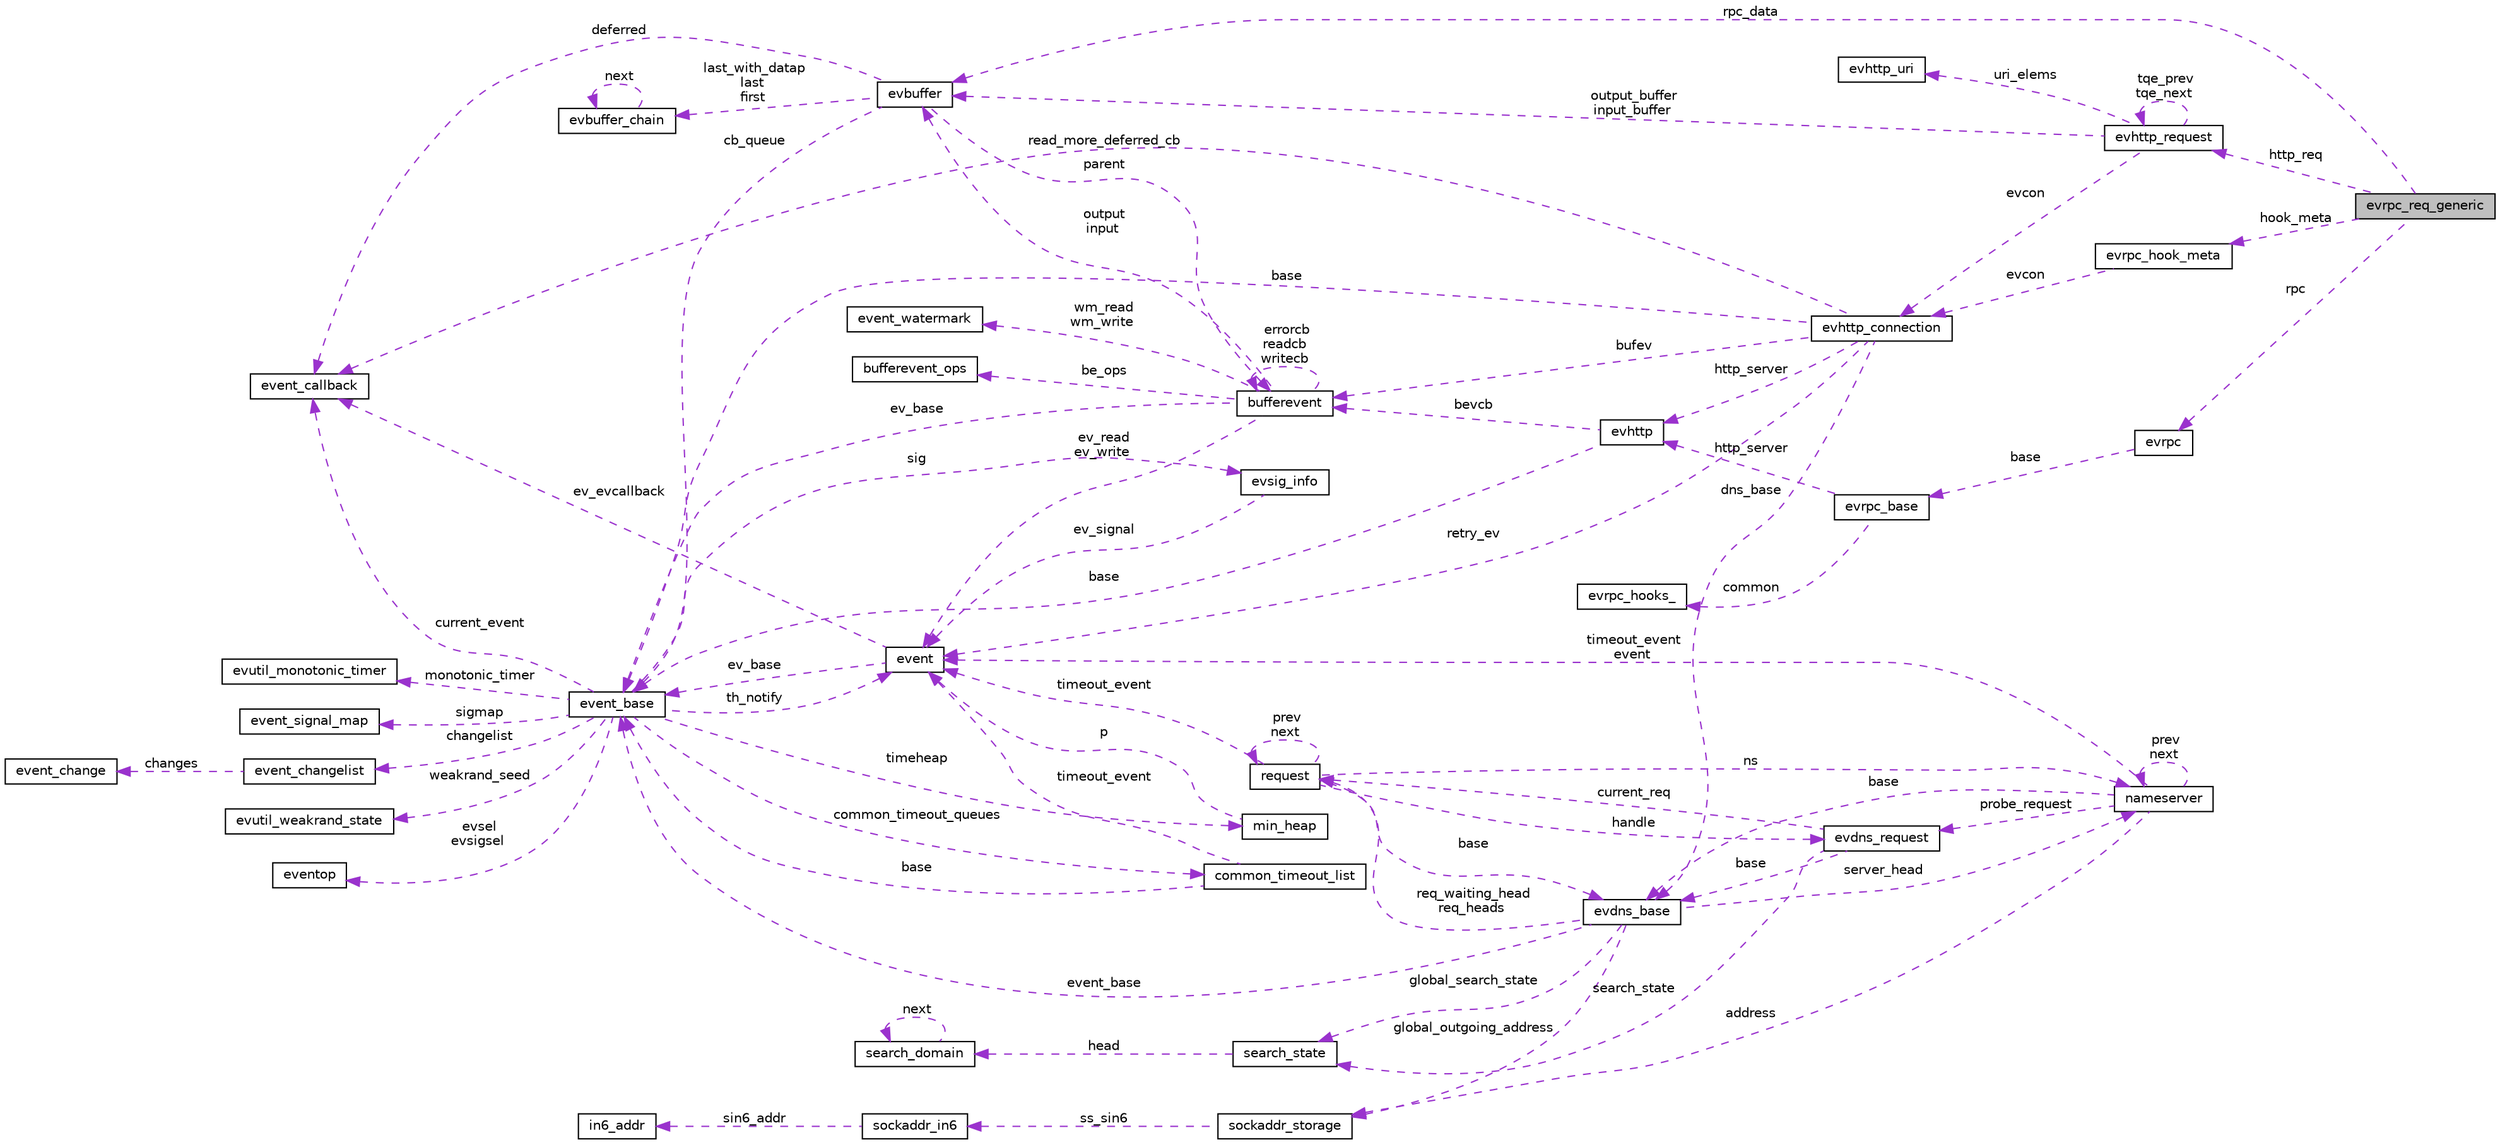 digraph "evrpc_req_generic"
{
 // LATEX_PDF_SIZE
  edge [fontname="Helvetica",fontsize="10",labelfontname="Helvetica",labelfontsize="10"];
  node [fontname="Helvetica",fontsize="10",shape=record];
  rankdir="LR";
  Node1 [label="evrpc_req_generic",height=0.2,width=0.4,color="black", fillcolor="grey75", style="filled", fontcolor="black",tooltip=" "];
  Node2 -> Node1 [dir="back",color="darkorchid3",fontsize="10",style="dashed",label=" rpc_data" ,fontname="Helvetica"];
  Node2 [label="evbuffer",height=0.2,width=0.4,color="black", fillcolor="white", style="filled",URL="$structevbuffer.html",tooltip=" "];
  Node3 -> Node2 [dir="back",color="darkorchid3",fontsize="10",style="dashed",label=" deferred" ,fontname="Helvetica"];
  Node3 [label="event_callback",height=0.2,width=0.4,color="black", fillcolor="white", style="filled",URL="$structevent__callback.html",tooltip=" "];
  Node4 -> Node2 [dir="back",color="darkorchid3",fontsize="10",style="dashed",label=" last_with_datap\nlast\nfirst" ,fontname="Helvetica"];
  Node4 [label="evbuffer_chain",height=0.2,width=0.4,color="black", fillcolor="white", style="filled",URL="$structevbuffer__chain.html",tooltip=" "];
  Node4 -> Node4 [dir="back",color="darkorchid3",fontsize="10",style="dashed",label=" next" ,fontname="Helvetica"];
  Node5 -> Node2 [dir="back",color="darkorchid3",fontsize="10",style="dashed",label=" cb_queue" ,fontname="Helvetica"];
  Node5 [label="event_base",height=0.2,width=0.4,color="black", fillcolor="white", style="filled",URL="$structevent__base.html",tooltip=" "];
  Node6 -> Node5 [dir="back",color="darkorchid3",fontsize="10",style="dashed",label=" evsel\nevsigsel" ,fontname="Helvetica"];
  Node6 [label="eventop",height=0.2,width=0.4,color="black", fillcolor="white", style="filled",URL="$structeventop.html",tooltip=" "];
  Node7 -> Node5 [dir="back",color="darkorchid3",fontsize="10",style="dashed",label=" sig" ,fontname="Helvetica"];
  Node7 [label="evsig_info",height=0.2,width=0.4,color="black", fillcolor="white", style="filled",URL="$structevsig__info.html",tooltip=" "];
  Node8 -> Node7 [dir="back",color="darkorchid3",fontsize="10",style="dashed",label=" ev_signal" ,fontname="Helvetica"];
  Node8 [label="event",height=0.2,width=0.4,color="black", fillcolor="white", style="filled",URL="$structevent.html",tooltip=" "];
  Node3 -> Node8 [dir="back",color="darkorchid3",fontsize="10",style="dashed",label=" ev_evcallback" ,fontname="Helvetica"];
  Node5 -> Node8 [dir="back",color="darkorchid3",fontsize="10",style="dashed",label=" ev_base" ,fontname="Helvetica"];
  Node9 -> Node5 [dir="back",color="darkorchid3",fontsize="10",style="dashed",label=" timeheap" ,fontname="Helvetica"];
  Node9 [label="min_heap",height=0.2,width=0.4,color="black", fillcolor="white", style="filled",URL="$structmin__heap.html",tooltip=" "];
  Node8 -> Node9 [dir="back",color="darkorchid3",fontsize="10",style="dashed",label=" p" ,fontname="Helvetica"];
  Node8 -> Node5 [dir="back",color="darkorchid3",fontsize="10",style="dashed",label=" th_notify" ,fontname="Helvetica"];
  Node3 -> Node5 [dir="back",color="darkorchid3",fontsize="10",style="dashed",label=" current_event" ,fontname="Helvetica"];
  Node10 -> Node5 [dir="back",color="darkorchid3",fontsize="10",style="dashed",label=" common_timeout_queues" ,fontname="Helvetica"];
  Node10 [label="common_timeout_list",height=0.2,width=0.4,color="black", fillcolor="white", style="filled",URL="$structcommon__timeout__list.html",tooltip=" "];
  Node8 -> Node10 [dir="back",color="darkorchid3",fontsize="10",style="dashed",label=" timeout_event" ,fontname="Helvetica"];
  Node5 -> Node10 [dir="back",color="darkorchid3",fontsize="10",style="dashed",label=" base" ,fontname="Helvetica"];
  Node11 -> Node5 [dir="back",color="darkorchid3",fontsize="10",style="dashed",label=" monotonic_timer" ,fontname="Helvetica"];
  Node11 [label="evutil_monotonic_timer",height=0.2,width=0.4,color="black", fillcolor="white", style="filled",URL="$structevutil__monotonic__timer.html",tooltip=" "];
  Node12 -> Node5 [dir="back",color="darkorchid3",fontsize="10",style="dashed",label=" sigmap" ,fontname="Helvetica"];
  Node12 [label="event_signal_map",height=0.2,width=0.4,color="black", fillcolor="white", style="filled",URL="$structevent__signal__map.html",tooltip=" "];
  Node13 -> Node5 [dir="back",color="darkorchid3",fontsize="10",style="dashed",label=" changelist" ,fontname="Helvetica"];
  Node13 [label="event_changelist",height=0.2,width=0.4,color="black", fillcolor="white", style="filled",URL="$structevent__changelist.html",tooltip=" "];
  Node14 -> Node13 [dir="back",color="darkorchid3",fontsize="10",style="dashed",label=" changes" ,fontname="Helvetica"];
  Node14 [label="event_change",height=0.2,width=0.4,color="black", fillcolor="white", style="filled",URL="$structevent__change.html",tooltip=" "];
  Node15 -> Node5 [dir="back",color="darkorchid3",fontsize="10",style="dashed",label=" weakrand_seed" ,fontname="Helvetica"];
  Node15 [label="evutil_weakrand_state",height=0.2,width=0.4,color="black", fillcolor="white", style="filled",URL="$structevutil__weakrand__state.html",tooltip=" "];
  Node16 -> Node2 [dir="back",color="darkorchid3",fontsize="10",style="dashed",label=" parent" ,fontname="Helvetica"];
  Node16 [label="bufferevent",height=0.2,width=0.4,color="black", fillcolor="white", style="filled",URL="$structbufferevent.html",tooltip=" "];
  Node17 -> Node16 [dir="back",color="darkorchid3",fontsize="10",style="dashed",label=" wm_read\nwm_write" ,fontname="Helvetica"];
  Node17 [label="event_watermark",height=0.2,width=0.4,color="black", fillcolor="white", style="filled",URL="$structevent__watermark.html",tooltip=" "];
  Node8 -> Node16 [dir="back",color="darkorchid3",fontsize="10",style="dashed",label=" ev_read\nev_write" ,fontname="Helvetica"];
  Node2 -> Node16 [dir="back",color="darkorchid3",fontsize="10",style="dashed",label=" output\ninput" ,fontname="Helvetica"];
  Node5 -> Node16 [dir="back",color="darkorchid3",fontsize="10",style="dashed",label=" ev_base" ,fontname="Helvetica"];
  Node16 -> Node16 [dir="back",color="darkorchid3",fontsize="10",style="dashed",label=" errorcb\nreadcb\nwritecb" ,fontname="Helvetica"];
  Node18 -> Node16 [dir="back",color="darkorchid3",fontsize="10",style="dashed",label=" be_ops" ,fontname="Helvetica"];
  Node18 [label="bufferevent_ops",height=0.2,width=0.4,color="black", fillcolor="white", style="filled",URL="$structbufferevent__ops.html",tooltip=" "];
  Node19 -> Node1 [dir="back",color="darkorchid3",fontsize="10",style="dashed",label=" hook_meta" ,fontname="Helvetica"];
  Node19 [label="evrpc_hook_meta",height=0.2,width=0.4,color="black", fillcolor="white", style="filled",URL="$structevrpc__hook__meta.html",tooltip=" "];
  Node20 -> Node19 [dir="back",color="darkorchid3",fontsize="10",style="dashed",label=" evcon" ,fontname="Helvetica"];
  Node20 [label="evhttp_connection",height=0.2,width=0.4,color="black", fillcolor="white", style="filled",URL="$structevhttp__connection.html",tooltip=" "];
  Node21 -> Node20 [dir="back",color="darkorchid3",fontsize="10",style="dashed",label=" dns_base" ,fontname="Helvetica"];
  Node21 [label="evdns_base",height=0.2,width=0.4,color="black", fillcolor="white", style="filled",URL="$structevdns__base.html",tooltip=" "];
  Node22 -> Node21 [dir="back",color="darkorchid3",fontsize="10",style="dashed",label=" global_outgoing_address" ,fontname="Helvetica"];
  Node22 [label="sockaddr_storage",height=0.2,width=0.4,color="black", fillcolor="white", style="filled",URL="$structsockaddr__storage.html",tooltip=" "];
  Node23 -> Node22 [dir="back",color="darkorchid3",fontsize="10",style="dashed",label=" ss_sin6" ,fontname="Helvetica"];
  Node23 [label="sockaddr_in6",height=0.2,width=0.4,color="black", fillcolor="white", style="filled",URL="$structsockaddr__in6.html",tooltip=" "];
  Node24 -> Node23 [dir="back",color="darkorchid3",fontsize="10",style="dashed",label=" sin6_addr" ,fontname="Helvetica"];
  Node24 [label="in6_addr",height=0.2,width=0.4,color="black", fillcolor="white", style="filled",URL="$structin6__addr.html",tooltip=" "];
  Node25 -> Node21 [dir="back",color="darkorchid3",fontsize="10",style="dashed",label=" server_head" ,fontname="Helvetica"];
  Node25 [label="nameserver",height=0.2,width=0.4,color="black", fillcolor="white", style="filled",URL="$structnameserver.html",tooltip=" "];
  Node21 -> Node25 [dir="back",color="darkorchid3",fontsize="10",style="dashed",label=" base" ,fontname="Helvetica"];
  Node8 -> Node25 [dir="back",color="darkorchid3",fontsize="10",style="dashed",label=" timeout_event\nevent" ,fontname="Helvetica"];
  Node22 -> Node25 [dir="back",color="darkorchid3",fontsize="10",style="dashed",label=" address" ,fontname="Helvetica"];
  Node26 -> Node25 [dir="back",color="darkorchid3",fontsize="10",style="dashed",label=" probe_request" ,fontname="Helvetica"];
  Node26 [label="evdns_request",height=0.2,width=0.4,color="black", fillcolor="white", style="filled",URL="$structevdns__request.html",tooltip=" "];
  Node21 -> Node26 [dir="back",color="darkorchid3",fontsize="10",style="dashed",label=" base" ,fontname="Helvetica"];
  Node27 -> Node26 [dir="back",color="darkorchid3",fontsize="10",style="dashed",label=" current_req" ,fontname="Helvetica"];
  Node27 [label="request",height=0.2,width=0.4,color="black", fillcolor="white", style="filled",URL="$structrequest.html",tooltip=" "];
  Node21 -> Node27 [dir="back",color="darkorchid3",fontsize="10",style="dashed",label=" base" ,fontname="Helvetica"];
  Node8 -> Node27 [dir="back",color="darkorchid3",fontsize="10",style="dashed",label=" timeout_event" ,fontname="Helvetica"];
  Node26 -> Node27 [dir="back",color="darkorchid3",fontsize="10",style="dashed",label=" handle" ,fontname="Helvetica"];
  Node25 -> Node27 [dir="back",color="darkorchid3",fontsize="10",style="dashed",label=" ns" ,fontname="Helvetica"];
  Node27 -> Node27 [dir="back",color="darkorchid3",fontsize="10",style="dashed",label=" prev\nnext" ,fontname="Helvetica"];
  Node28 -> Node26 [dir="back",color="darkorchid3",fontsize="10",style="dashed",label=" search_state" ,fontname="Helvetica"];
  Node28 [label="search_state",height=0.2,width=0.4,color="black", fillcolor="white", style="filled",URL="$structsearch__state.html",tooltip=" "];
  Node29 -> Node28 [dir="back",color="darkorchid3",fontsize="10",style="dashed",label=" head" ,fontname="Helvetica"];
  Node29 [label="search_domain",height=0.2,width=0.4,color="black", fillcolor="white", style="filled",URL="$structsearch__domain.html",tooltip=" "];
  Node29 -> Node29 [dir="back",color="darkorchid3",fontsize="10",style="dashed",label=" next" ,fontname="Helvetica"];
  Node25 -> Node25 [dir="back",color="darkorchid3",fontsize="10",style="dashed",label=" prev\nnext" ,fontname="Helvetica"];
  Node27 -> Node21 [dir="back",color="darkorchid3",fontsize="10",style="dashed",label=" req_waiting_head\nreq_heads" ,fontname="Helvetica"];
  Node28 -> Node21 [dir="back",color="darkorchid3",fontsize="10",style="dashed",label=" global_search_state" ,fontname="Helvetica"];
  Node5 -> Node21 [dir="back",color="darkorchid3",fontsize="10",style="dashed",label=" event_base" ,fontname="Helvetica"];
  Node3 -> Node20 [dir="back",color="darkorchid3",fontsize="10",style="dashed",label=" read_more_deferred_cb" ,fontname="Helvetica"];
  Node8 -> Node20 [dir="back",color="darkorchid3",fontsize="10",style="dashed",label=" retry_ev" ,fontname="Helvetica"];
  Node30 -> Node20 [dir="back",color="darkorchid3",fontsize="10",style="dashed",label=" http_server" ,fontname="Helvetica"];
  Node30 [label="evhttp",height=0.2,width=0.4,color="black", fillcolor="white", style="filled",URL="$structevhttp.html",tooltip=" "];
  Node5 -> Node30 [dir="back",color="darkorchid3",fontsize="10",style="dashed",label=" base" ,fontname="Helvetica"];
  Node16 -> Node30 [dir="back",color="darkorchid3",fontsize="10",style="dashed",label=" bevcb" ,fontname="Helvetica"];
  Node5 -> Node20 [dir="back",color="darkorchid3",fontsize="10",style="dashed",label=" base" ,fontname="Helvetica"];
  Node16 -> Node20 [dir="back",color="darkorchid3",fontsize="10",style="dashed",label=" bufev" ,fontname="Helvetica"];
  Node31 -> Node1 [dir="back",color="darkorchid3",fontsize="10",style="dashed",label=" http_req" ,fontname="Helvetica"];
  Node31 [label="evhttp_request",height=0.2,width=0.4,color="black", fillcolor="white", style="filled",URL="$structevhttp__request.html",tooltip=" "];
  Node20 -> Node31 [dir="back",color="darkorchid3",fontsize="10",style="dashed",label=" evcon" ,fontname="Helvetica"];
  Node32 -> Node31 [dir="back",color="darkorchid3",fontsize="10",style="dashed",label=" uri_elems" ,fontname="Helvetica"];
  Node32 [label="evhttp_uri",height=0.2,width=0.4,color="black", fillcolor="white", style="filled",URL="$structevhttp__uri.html",tooltip=" "];
  Node2 -> Node31 [dir="back",color="darkorchid3",fontsize="10",style="dashed",label=" output_buffer\ninput_buffer" ,fontname="Helvetica"];
  Node31 -> Node31 [dir="back",color="darkorchid3",fontsize="10",style="dashed",label=" tqe_prev\ntqe_next" ,fontname="Helvetica"];
  Node33 -> Node1 [dir="back",color="darkorchid3",fontsize="10",style="dashed",label=" rpc" ,fontname="Helvetica"];
  Node33 [label="evrpc",height=0.2,width=0.4,color="black", fillcolor="white", style="filled",URL="$structevrpc.html",tooltip=" "];
  Node34 -> Node33 [dir="back",color="darkorchid3",fontsize="10",style="dashed",label=" base" ,fontname="Helvetica"];
  Node34 [label="evrpc_base",height=0.2,width=0.4,color="black", fillcolor="white", style="filled",URL="$structevrpc__base.html",tooltip=" "];
  Node30 -> Node34 [dir="back",color="darkorchid3",fontsize="10",style="dashed",label=" http_server" ,fontname="Helvetica"];
  Node35 -> Node34 [dir="back",color="darkorchid3",fontsize="10",style="dashed",label=" common" ,fontname="Helvetica"];
  Node35 [label="evrpc_hooks_",height=0.2,width=0.4,color="black", fillcolor="white", style="filled",URL="$structevrpc__hooks__.html",tooltip=" "];
}
